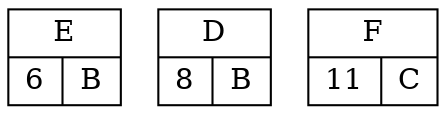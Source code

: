 digraph {
	node [shape=record];
	structE [label="{E|{6|B}}"];
	structD [label="{D|{8|B}}"];
	structF [label="{F|{11|C}}}"];
}